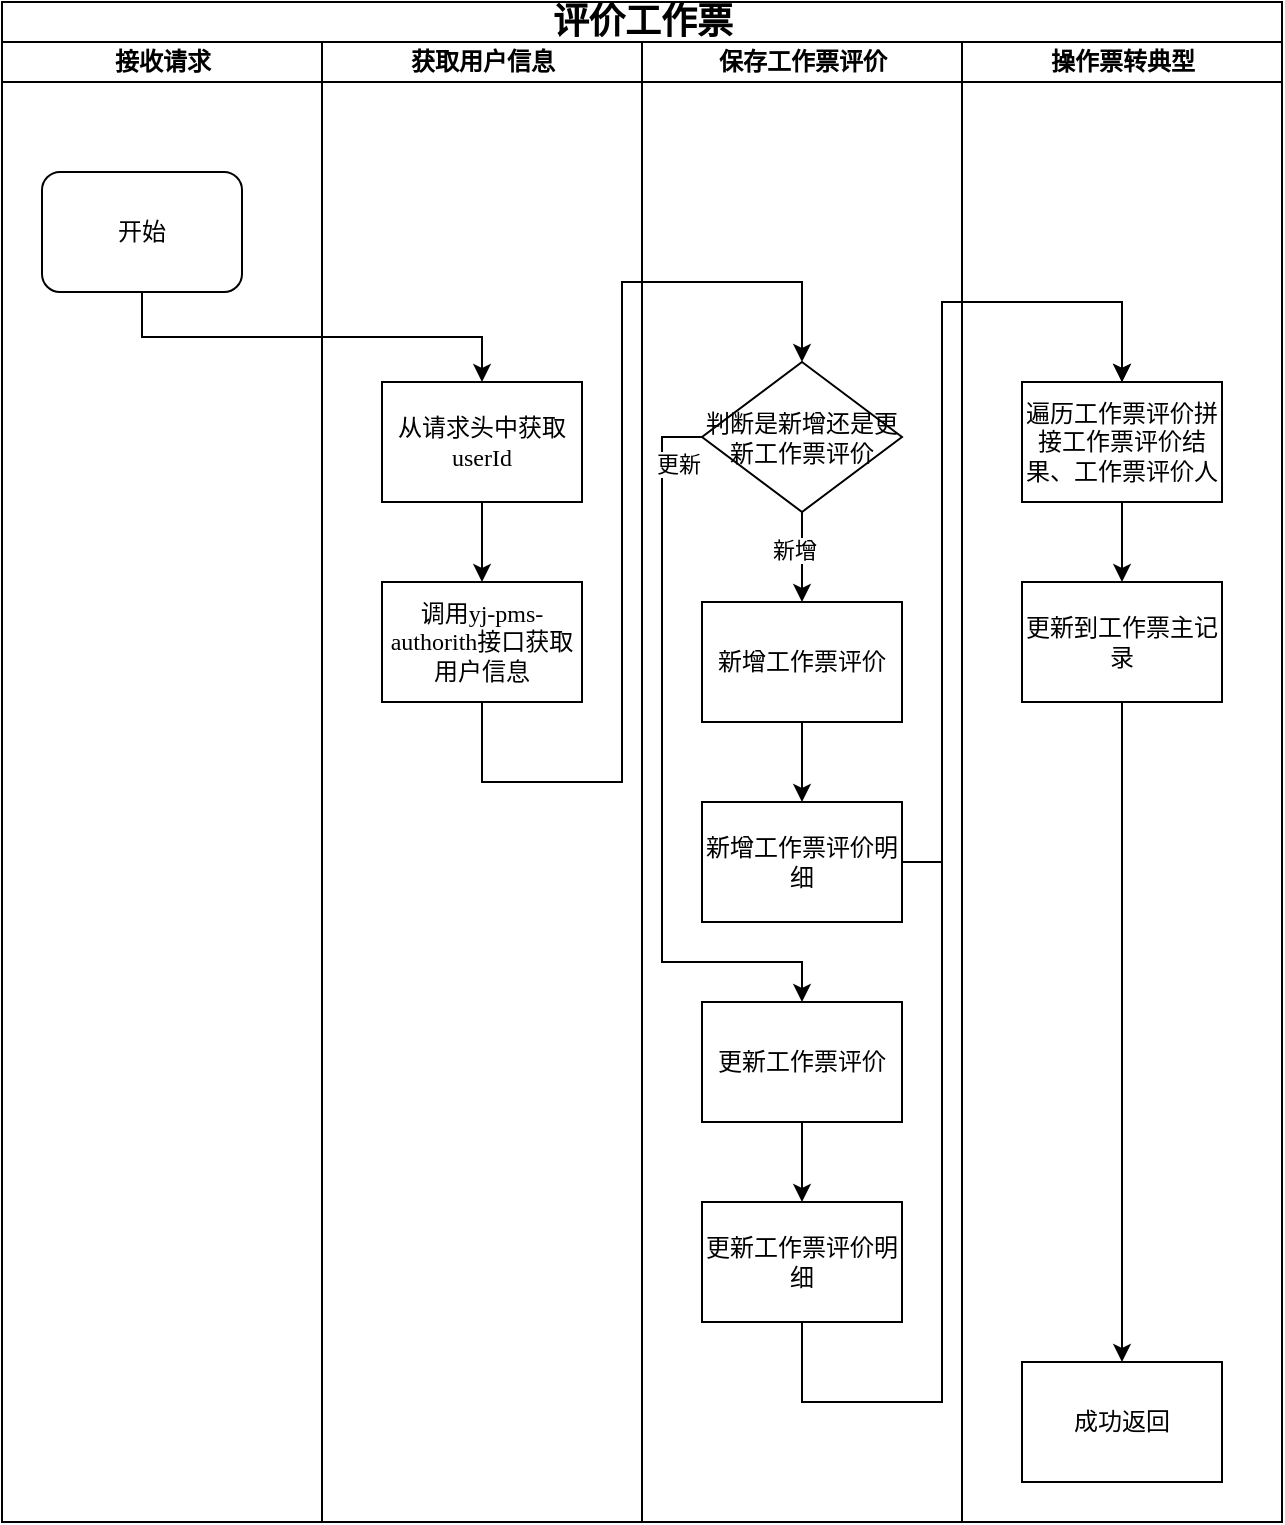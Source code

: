 <mxfile version="26.2.13">
  <diagram name="第 1 页" id="uEWCF2knJyzH1rNUkeXv">
    <mxGraphModel dx="1044" dy="562" grid="1" gridSize="10" guides="1" tooltips="1" connect="1" arrows="1" fold="1" page="1" pageScale="1" pageWidth="827" pageHeight="1169" math="0" shadow="0">
      <root>
        <mxCell id="0" />
        <mxCell id="1" parent="0" />
        <mxCell id="W-W5v7MFtPskwx4H4-j5-1" value="&lt;font style=&quot;font-size: 18px;&quot;&gt;评价工作票&lt;/font&gt;" style="swimlane;html=1;childLayout=stackLayout;startSize=20;rounded=0;shadow=0;labelBackgroundColor=none;strokeWidth=1;fontFamily=Verdana;fontSize=8;align=center;" vertex="1" parent="1">
          <mxGeometry x="70" y="40" width="640" height="760" as="geometry" />
        </mxCell>
        <mxCell id="W-W5v7MFtPskwx4H4-j5-2" value="接收请求" style="swimlane;html=1;startSize=20;" vertex="1" parent="W-W5v7MFtPskwx4H4-j5-1">
          <mxGeometry y="20" width="160" height="740" as="geometry">
            <mxRectangle y="20" width="40" height="730" as="alternateBounds" />
          </mxGeometry>
        </mxCell>
        <mxCell id="W-W5v7MFtPskwx4H4-j5-3" value="&lt;font style=&quot;font-size: 12px;&quot;&gt;开始&lt;/font&gt;" style="rounded=1;whiteSpace=wrap;html=1;shadow=0;labelBackgroundColor=none;strokeWidth=1;fontFamily=Verdana;fontSize=8;align=center;" vertex="1" parent="W-W5v7MFtPskwx4H4-j5-2">
          <mxGeometry x="20" y="65" width="100" height="60" as="geometry" />
        </mxCell>
        <mxCell id="W-W5v7MFtPskwx4H4-j5-4" value="获取用户信息" style="swimlane;html=1;startSize=20;" vertex="1" parent="W-W5v7MFtPskwx4H4-j5-1">
          <mxGeometry x="160" y="20" width="160" height="740" as="geometry" />
        </mxCell>
        <mxCell id="W-W5v7MFtPskwx4H4-j5-5" style="edgeStyle=orthogonalEdgeStyle;rounded=0;orthogonalLoop=1;jettySize=auto;html=1;exitX=0.5;exitY=1;exitDx=0;exitDy=0;entryX=0.5;entryY=0;entryDx=0;entryDy=0;" edge="1" parent="W-W5v7MFtPskwx4H4-j5-4" target="W-W5v7MFtPskwx4H4-j5-22">
          <mxGeometry relative="1" as="geometry">
            <mxPoint x="80" y="325" as="sourcePoint" />
            <mxPoint x="240" y="170" as="targetPoint" />
            <Array as="points">
              <mxPoint x="80" y="370" />
              <mxPoint x="150" y="370" />
              <mxPoint x="150" y="120" />
              <mxPoint x="240" y="120" />
            </Array>
          </mxGeometry>
        </mxCell>
        <mxCell id="W-W5v7MFtPskwx4H4-j5-6" value="&lt;span style=&quot;font-size: 12px;&quot;&gt;调用yj-pms-authorith接口获取用户信息&lt;/span&gt;" style="whiteSpace=wrap;html=1;fontSize=8;fontFamily=Verdana;rounded=0;shadow=0;labelBackgroundColor=none;strokeWidth=1;" vertex="1" parent="W-W5v7MFtPskwx4H4-j5-4">
          <mxGeometry x="30" y="270" width="100" height="60" as="geometry" />
        </mxCell>
        <mxCell id="W-W5v7MFtPskwx4H4-j5-7" style="edgeStyle=orthogonalEdgeStyle;rounded=0;orthogonalLoop=1;jettySize=auto;html=1;exitX=0.5;exitY=1;exitDx=0;exitDy=0;" edge="1" parent="W-W5v7MFtPskwx4H4-j5-4" source="W-W5v7MFtPskwx4H4-j5-8" target="W-W5v7MFtPskwx4H4-j5-6">
          <mxGeometry relative="1" as="geometry" />
        </mxCell>
        <mxCell id="W-W5v7MFtPskwx4H4-j5-8" value="&lt;span style=&quot;font-size: 12px;&quot;&gt;从请求头中获取userId&lt;/span&gt;" style="whiteSpace=wrap;html=1;fontSize=8;fontFamily=Verdana;rounded=0;shadow=0;labelBackgroundColor=none;strokeWidth=1;" vertex="1" parent="W-W5v7MFtPskwx4H4-j5-4">
          <mxGeometry x="30" y="170" width="100" height="60" as="geometry" />
        </mxCell>
        <mxCell id="W-W5v7MFtPskwx4H4-j5-9" value="保存工作票评价" style="swimlane;html=1;startSize=20;" vertex="1" parent="W-W5v7MFtPskwx4H4-j5-1">
          <mxGeometry x="320" y="20" width="160" height="740" as="geometry" />
        </mxCell>
        <mxCell id="W-W5v7MFtPskwx4H4-j5-10" style="edgeStyle=orthogonalEdgeStyle;rounded=0;orthogonalLoop=1;jettySize=auto;html=1;exitX=0.5;exitY=1;exitDx=0;exitDy=0;entryX=0.5;entryY=0;entryDx=0;entryDy=0;" edge="1" parent="W-W5v7MFtPskwx4H4-j5-9">
          <mxGeometry relative="1" as="geometry">
            <mxPoint x="80" y="317.5" as="sourcePoint" />
          </mxGeometry>
        </mxCell>
        <mxCell id="W-W5v7MFtPskwx4H4-j5-11" style="edgeStyle=orthogonalEdgeStyle;rounded=0;orthogonalLoop=1;jettySize=auto;html=1;exitX=0.5;exitY=1;exitDx=0;exitDy=0;entryX=0.5;entryY=0;entryDx=0;entryDy=0;" edge="1" parent="W-W5v7MFtPskwx4H4-j5-9">
          <mxGeometry relative="1" as="geometry">
            <mxPoint x="80" y="420" as="sourcePoint" />
          </mxGeometry>
        </mxCell>
        <mxCell id="W-W5v7MFtPskwx4H4-j5-12" style="edgeStyle=orthogonalEdgeStyle;rounded=0;orthogonalLoop=1;jettySize=auto;html=1;exitX=0.5;exitY=1;exitDx=0;exitDy=0;entryX=0.5;entryY=0;entryDx=0;entryDy=0;" edge="1" parent="W-W5v7MFtPskwx4H4-j5-9">
          <mxGeometry relative="1" as="geometry">
            <mxPoint x="80" y="520" as="sourcePoint" />
          </mxGeometry>
        </mxCell>
        <mxCell id="W-W5v7MFtPskwx4H4-j5-13" style="edgeStyle=orthogonalEdgeStyle;rounded=0;orthogonalLoop=1;jettySize=auto;html=1;exitX=0.5;exitY=1;exitDx=0;exitDy=0;entryX=0.5;entryY=0;entryDx=0;entryDy=0;" edge="1" parent="W-W5v7MFtPskwx4H4-j5-9" source="W-W5v7MFtPskwx4H4-j5-14" target="W-W5v7MFtPskwx4H4-j5-15">
          <mxGeometry relative="1" as="geometry" />
        </mxCell>
        <mxCell id="W-W5v7MFtPskwx4H4-j5-14" value="&lt;span style=&quot;font-size: 12px;&quot;&gt;新增工作票评价&lt;/span&gt;" style="whiteSpace=wrap;html=1;fontSize=8;fontFamily=Verdana;rounded=0;shadow=0;labelBackgroundColor=none;strokeWidth=1;" vertex="1" parent="W-W5v7MFtPskwx4H4-j5-9">
          <mxGeometry x="30" y="280" width="100" height="60" as="geometry" />
        </mxCell>
        <mxCell id="W-W5v7MFtPskwx4H4-j5-15" value="&lt;span style=&quot;font-size: 12px;&quot;&gt;新增工作票评价明细&lt;/span&gt;" style="whiteSpace=wrap;html=1;fontSize=8;fontFamily=Verdana;rounded=0;shadow=0;labelBackgroundColor=none;strokeWidth=1;" vertex="1" parent="W-W5v7MFtPskwx4H4-j5-9">
          <mxGeometry x="30" y="380" width="100" height="60" as="geometry" />
        </mxCell>
        <mxCell id="W-W5v7MFtPskwx4H4-j5-16" style="edgeStyle=orthogonalEdgeStyle;rounded=0;orthogonalLoop=1;jettySize=auto;html=1;exitX=0.5;exitY=1;exitDx=0;exitDy=0;entryX=0.5;entryY=0;entryDx=0;entryDy=0;" edge="1" parent="W-W5v7MFtPskwx4H4-j5-9" source="W-W5v7MFtPskwx4H4-j5-17" target="W-W5v7MFtPskwx4H4-j5-23">
          <mxGeometry relative="1" as="geometry" />
        </mxCell>
        <mxCell id="W-W5v7MFtPskwx4H4-j5-17" value="&lt;span style=&quot;font-size: 12px;&quot;&gt;更新工作票评价&lt;/span&gt;" style="whiteSpace=wrap;html=1;fontSize=8;fontFamily=Verdana;rounded=0;shadow=0;labelBackgroundColor=none;strokeWidth=1;" vertex="1" parent="W-W5v7MFtPskwx4H4-j5-9">
          <mxGeometry x="30" y="480" width="100" height="60" as="geometry" />
        </mxCell>
        <mxCell id="W-W5v7MFtPskwx4H4-j5-18" style="edgeStyle=orthogonalEdgeStyle;rounded=0;orthogonalLoop=1;jettySize=auto;html=1;exitX=0.5;exitY=1;exitDx=0;exitDy=0;entryX=0.5;entryY=0;entryDx=0;entryDy=0;" edge="1" parent="W-W5v7MFtPskwx4H4-j5-9" source="W-W5v7MFtPskwx4H4-j5-22" target="W-W5v7MFtPskwx4H4-j5-14">
          <mxGeometry relative="1" as="geometry" />
        </mxCell>
        <mxCell id="W-W5v7MFtPskwx4H4-j5-19" value="新增" style="edgeLabel;html=1;align=center;verticalAlign=middle;resizable=0;points=[];" vertex="1" connectable="0" parent="W-W5v7MFtPskwx4H4-j5-18">
          <mxGeometry x="-0.173" y="-4" relative="1" as="geometry">
            <mxPoint as="offset" />
          </mxGeometry>
        </mxCell>
        <mxCell id="W-W5v7MFtPskwx4H4-j5-20" style="edgeStyle=orthogonalEdgeStyle;rounded=0;orthogonalLoop=1;jettySize=auto;html=1;exitX=0;exitY=0.5;exitDx=0;exitDy=0;entryX=0.5;entryY=0;entryDx=0;entryDy=0;" edge="1" parent="W-W5v7MFtPskwx4H4-j5-9" source="W-W5v7MFtPskwx4H4-j5-22" target="W-W5v7MFtPskwx4H4-j5-17">
          <mxGeometry relative="1" as="geometry">
            <Array as="points">
              <mxPoint x="10" y="198" />
              <mxPoint x="10" y="460" />
              <mxPoint x="80" y="460" />
            </Array>
          </mxGeometry>
        </mxCell>
        <mxCell id="W-W5v7MFtPskwx4H4-j5-21" value="更新" style="edgeLabel;html=1;align=center;verticalAlign=middle;resizable=0;points=[];" vertex="1" connectable="0" parent="W-W5v7MFtPskwx4H4-j5-20">
          <mxGeometry x="-0.936" y="1" relative="1" as="geometry">
            <mxPoint y="12" as="offset" />
          </mxGeometry>
        </mxCell>
        <mxCell id="W-W5v7MFtPskwx4H4-j5-22" value="&lt;span style=&quot;font-size: 12px;&quot;&gt;判断是新增还是更新工作票评价&lt;/span&gt;" style="rhombus;whiteSpace=wrap;html=1;rounded=0;shadow=0;labelBackgroundColor=none;strokeWidth=1;fontFamily=Verdana;fontSize=8;align=center;" vertex="1" parent="W-W5v7MFtPskwx4H4-j5-9">
          <mxGeometry x="30" y="160" width="100" height="75" as="geometry" />
        </mxCell>
        <mxCell id="W-W5v7MFtPskwx4H4-j5-23" value="&lt;span style=&quot;font-size: 12px;&quot;&gt;更新工作票评价明细&lt;/span&gt;" style="whiteSpace=wrap;html=1;fontSize=8;fontFamily=Verdana;rounded=0;shadow=0;labelBackgroundColor=none;strokeWidth=1;" vertex="1" parent="W-W5v7MFtPskwx4H4-j5-9">
          <mxGeometry x="30" y="580" width="100" height="60" as="geometry" />
        </mxCell>
        <mxCell id="W-W5v7MFtPskwx4H4-j5-24" value="操作票转典型" style="swimlane;html=1;startSize=20;" vertex="1" parent="W-W5v7MFtPskwx4H4-j5-1">
          <mxGeometry x="480" y="20" width="160" height="740" as="geometry" />
        </mxCell>
        <mxCell id="W-W5v7MFtPskwx4H4-j5-25" style="edgeStyle=orthogonalEdgeStyle;rounded=0;orthogonalLoop=1;jettySize=auto;html=1;exitX=0.5;exitY=1;exitDx=0;exitDy=0;entryX=0.5;entryY=0;entryDx=0;entryDy=0;" edge="1" parent="W-W5v7MFtPskwx4H4-j5-24" source="W-W5v7MFtPskwx4H4-j5-26" target="W-W5v7MFtPskwx4H4-j5-38">
          <mxGeometry relative="1" as="geometry">
            <mxPoint x="80" y="270" as="targetPoint" />
          </mxGeometry>
        </mxCell>
        <mxCell id="W-W5v7MFtPskwx4H4-j5-26" value="&lt;span style=&quot;font-size: 12px;&quot;&gt;遍历工作票评价拼接工作票评价结果、工作票评价人&lt;/span&gt;" style="whiteSpace=wrap;html=1;fontSize=8;fontFamily=Verdana;rounded=0;shadow=0;labelBackgroundColor=none;strokeWidth=1;" vertex="1" parent="W-W5v7MFtPskwx4H4-j5-24">
          <mxGeometry x="30" y="170" width="100" height="60" as="geometry" />
        </mxCell>
        <mxCell id="W-W5v7MFtPskwx4H4-j5-32" style="edgeStyle=orthogonalEdgeStyle;rounded=0;orthogonalLoop=1;jettySize=auto;html=1;exitX=0.5;exitY=1;exitDx=0;exitDy=0;" edge="1" parent="W-W5v7MFtPskwx4H4-j5-24" source="W-W5v7MFtPskwx4H4-j5-38" target="W-W5v7MFtPskwx4H4-j5-34">
          <mxGeometry relative="1" as="geometry">
            <mxPoint x="80" y="450" as="sourcePoint" />
          </mxGeometry>
        </mxCell>
        <mxCell id="W-W5v7MFtPskwx4H4-j5-34" value="&lt;span style=&quot;font-size: 12px;&quot;&gt;成功返回&lt;/span&gt;" style="whiteSpace=wrap;html=1;fontSize=8;fontFamily=Verdana;rounded=0;shadow=0;labelBackgroundColor=none;strokeWidth=1;" vertex="1" parent="W-W5v7MFtPskwx4H4-j5-24">
          <mxGeometry x="30" y="660" width="100" height="60" as="geometry" />
        </mxCell>
        <mxCell id="W-W5v7MFtPskwx4H4-j5-38" value="&lt;span style=&quot;font-size: 12px;&quot;&gt;更新到工作票主记录&lt;/span&gt;" style="whiteSpace=wrap;html=1;fontSize=8;fontFamily=Verdana;rounded=0;shadow=0;labelBackgroundColor=none;strokeWidth=1;" vertex="1" parent="W-W5v7MFtPskwx4H4-j5-24">
          <mxGeometry x="30" y="270" width="100" height="60" as="geometry" />
        </mxCell>
        <mxCell id="W-W5v7MFtPskwx4H4-j5-35" style="edgeStyle=orthogonalEdgeStyle;rounded=0;orthogonalLoop=1;jettySize=auto;html=1;entryX=0.5;entryY=0;entryDx=0;entryDy=0;exitX=0.5;exitY=1;exitDx=0;exitDy=0;" edge="1" parent="W-W5v7MFtPskwx4H4-j5-1" source="W-W5v7MFtPskwx4H4-j5-3" target="W-W5v7MFtPskwx4H4-j5-8">
          <mxGeometry relative="1" as="geometry">
            <mxPoint x="70" y="240" as="sourcePoint" />
            <mxPoint x="70" y="180" as="targetPoint" />
          </mxGeometry>
        </mxCell>
        <mxCell id="W-W5v7MFtPskwx4H4-j5-36" style="edgeStyle=orthogonalEdgeStyle;rounded=0;orthogonalLoop=1;jettySize=auto;html=1;exitX=0.5;exitY=1;exitDx=0;exitDy=0;entryX=0.5;entryY=0;entryDx=0;entryDy=0;" edge="1" parent="W-W5v7MFtPskwx4H4-j5-1" source="W-W5v7MFtPskwx4H4-j5-23" target="W-W5v7MFtPskwx4H4-j5-26">
          <mxGeometry relative="1" as="geometry">
            <Array as="points">
              <mxPoint x="400" y="700" />
              <mxPoint x="470" y="700" />
              <mxPoint x="470" y="150" />
              <mxPoint x="560" y="150" />
            </Array>
          </mxGeometry>
        </mxCell>
        <mxCell id="W-W5v7MFtPskwx4H4-j5-37" style="edgeStyle=orthogonalEdgeStyle;rounded=0;orthogonalLoop=1;jettySize=auto;html=1;exitX=1;exitY=0.5;exitDx=0;exitDy=0;entryX=0.5;entryY=0;entryDx=0;entryDy=0;" edge="1" parent="W-W5v7MFtPskwx4H4-j5-1" source="W-W5v7MFtPskwx4H4-j5-15" target="W-W5v7MFtPskwx4H4-j5-26">
          <mxGeometry relative="1" as="geometry">
            <Array as="points">
              <mxPoint x="470" y="430" />
              <mxPoint x="470" y="150" />
              <mxPoint x="560" y="150" />
            </Array>
          </mxGeometry>
        </mxCell>
      </root>
    </mxGraphModel>
  </diagram>
</mxfile>

